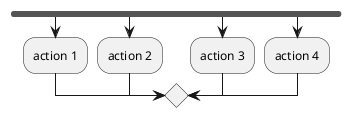{
  "sha1": "tgxoefat0iglr7iin1csdjub7f65zs5",
  "insertion": {
    "when": "2024-06-04T17:28:46.214Z",
    "url": "https://forum.plantuml.net/13731/activity-layout-issue-java-error-end-merge-with-more-than-fork",
    "user": "plantuml@gmail.com"
  }
}
@startuml
fork
  :action 1;
fork again
  :action 2;
fork again
  :action 3;
fork again
  :action 4;
end merge
@enduml
